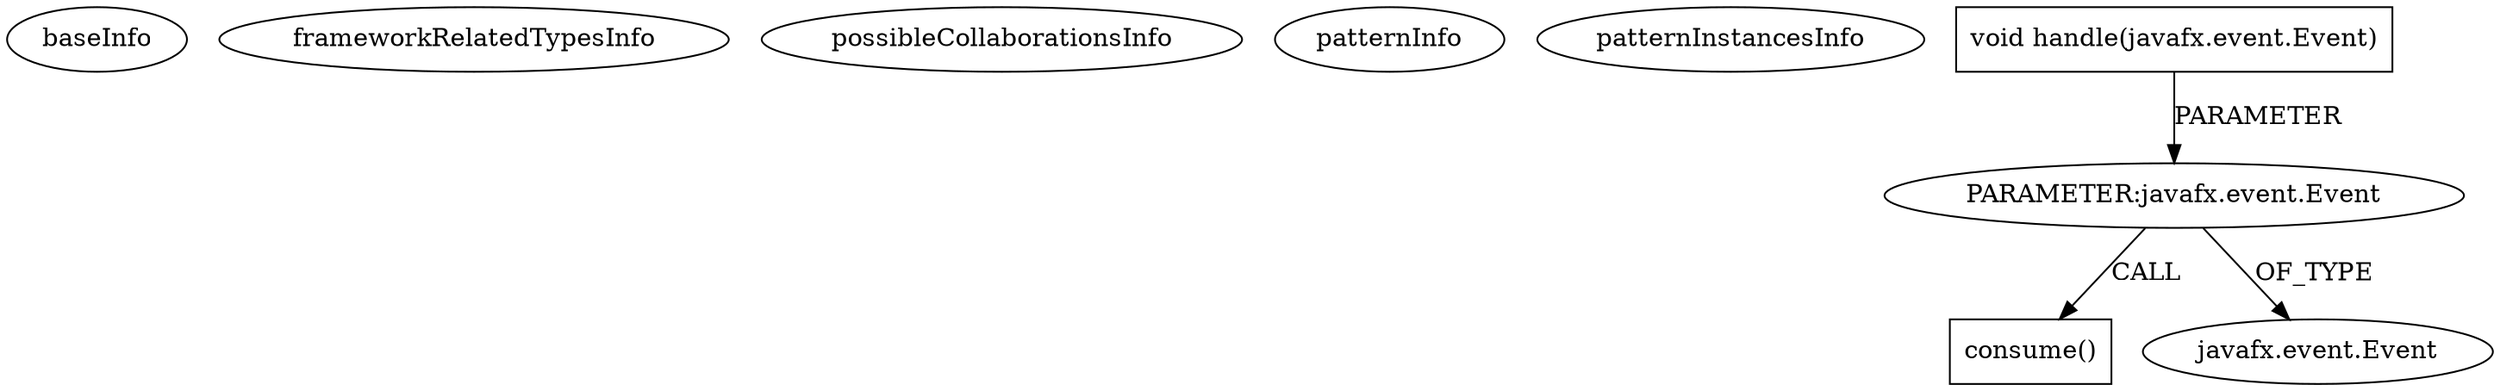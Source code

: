 digraph {
baseInfo[graphId=962,category="pattern",isAnonymous=false,possibleRelation=false]
frameworkRelatedTypesInfo[]
possibleCollaborationsInfo[]
patternInfo[frequency=2.0,patternRootClient=null]
patternInstancesInfo[0="FloconDeNeige-Programme-Cyprien~/FloconDeNeige-Programme-Cyprien/Programme-Cyprien-master/CYPRIEN/src/gui/derivative/MyImageView.java~void setGrab()~473",1="DC37-Super-Mario-Paint~/DC37-Super-Mario-Paint/Super-Mario-Paint-master/src/smp/components/staff/StaffInstrumentEventHandler.java~StaffInstrumentEventHandler~281"]
17[label="PARAMETER:javafx.event.Event",vertexType="PARAMETER_DECLARATION",isFrameworkType=false]
33[label="consume()",vertexType="INSIDE_CALL",isFrameworkType=false,shape=box]
16[label="void handle(javafx.event.Event)",vertexType="OVERRIDING_METHOD_DECLARATION",isFrameworkType=false,shape=box]
18[label="javafx.event.Event",vertexType="FRAMEWORK_CLASS_TYPE",isFrameworkType=false]
17->18[label="OF_TYPE"]
17->33[label="CALL"]
16->17[label="PARAMETER"]
}
